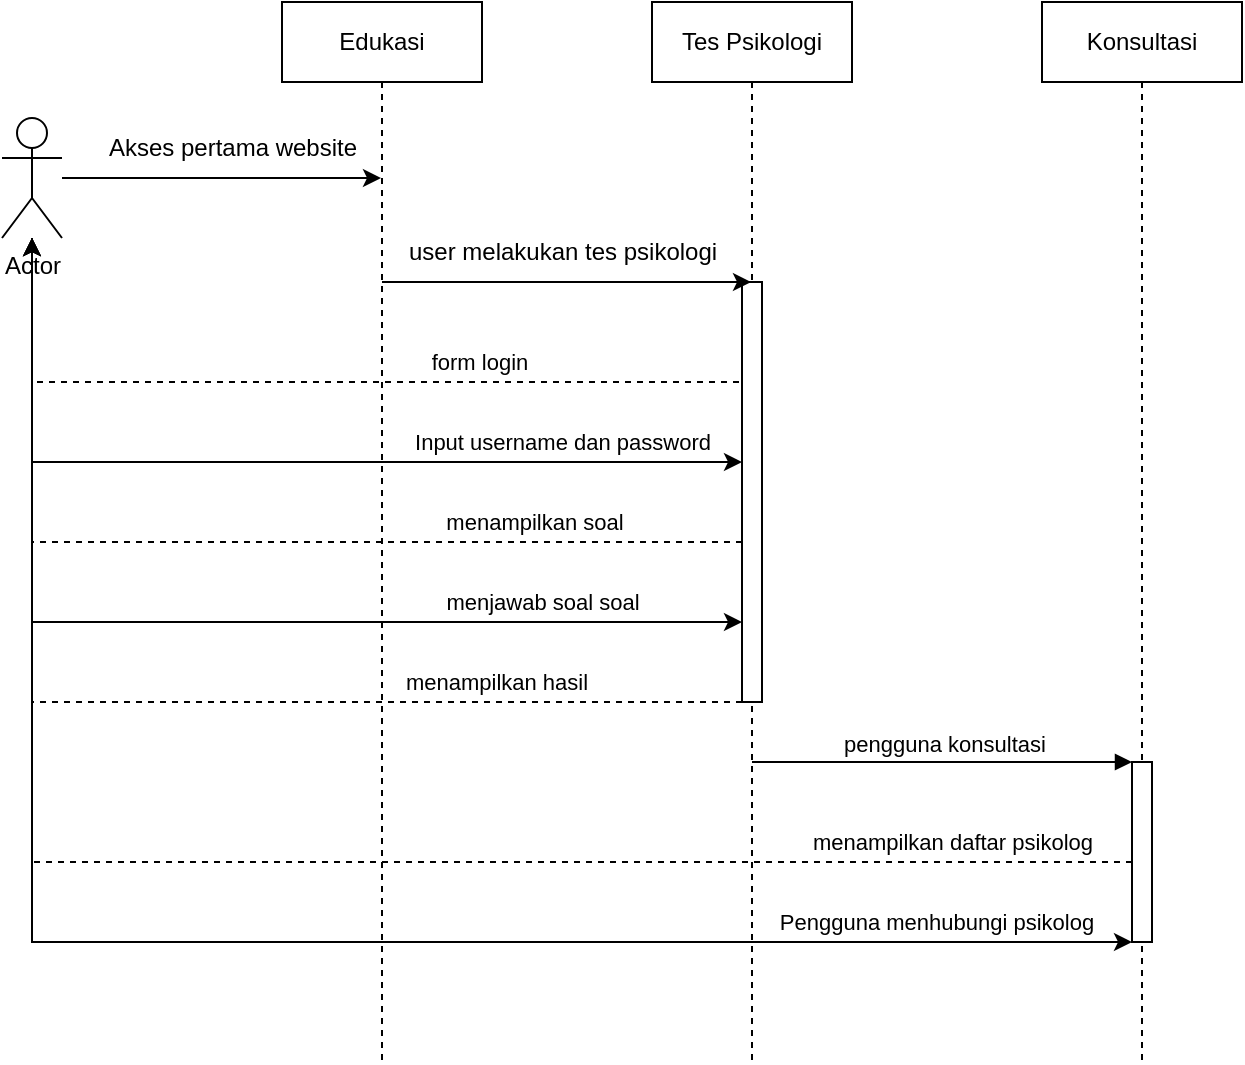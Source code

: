 <mxfile version="21.3.7" type="github">
  <diagram name="Page-1" id="2YBvvXClWsGukQMizWep">
    <mxGraphModel dx="1300" dy="774" grid="1" gridSize="10" guides="1" tooltips="1" connect="1" arrows="1" fold="1" page="1" pageScale="1" pageWidth="850" pageHeight="1100" math="0" shadow="0">
      <root>
        <mxCell id="0" />
        <mxCell id="1" parent="0" />
        <mxCell id="7bNpzZG_DTeE9gFEztuL-13" style="edgeStyle=elbowEdgeStyle;rounded=0;orthogonalLoop=1;jettySize=auto;html=1;elbow=vertical;curved=0;dashed=1;" edge="1" parent="1" source="aM9ryv3xv72pqoxQDRHE-5" target="7bNpzZG_DTeE9gFEztuL-4">
          <mxGeometry relative="1" as="geometry">
            <Array as="points">
              <mxPoint x="370" y="240" />
            </Array>
          </mxGeometry>
        </mxCell>
        <mxCell id="7bNpzZG_DTeE9gFEztuL-18" value="form login&amp;nbsp;" style="edgeLabel;html=1;align=center;verticalAlign=middle;resizable=0;points=[];" vertex="1" connectable="0" parent="7bNpzZG_DTeE9gFEztuL-13">
          <mxGeometry x="-0.532" y="3" relative="1" as="geometry">
            <mxPoint x="-34" y="-13" as="offset" />
          </mxGeometry>
        </mxCell>
        <mxCell id="7bNpzZG_DTeE9gFEztuL-19" value="Input username dan password" style="edgeLabel;html=1;align=center;verticalAlign=middle;resizable=0;points=[];" vertex="1" connectable="0" parent="7bNpzZG_DTeE9gFEztuL-13">
          <mxGeometry x="-0.532" y="3" relative="1" as="geometry">
            <mxPoint x="6" y="27" as="offset" />
          </mxGeometry>
        </mxCell>
        <mxCell id="7bNpzZG_DTeE9gFEztuL-24" value="menjawab soal soal" style="edgeLabel;html=1;align=center;verticalAlign=middle;resizable=0;points=[];" vertex="1" connectable="0" parent="7bNpzZG_DTeE9gFEztuL-13">
          <mxGeometry x="-0.532" y="3" relative="1" as="geometry">
            <mxPoint x="-4" y="107" as="offset" />
          </mxGeometry>
        </mxCell>
        <mxCell id="aM9ryv3xv72pqoxQDRHE-5" value="Tes Psikologi" style="shape=umlLifeline;perimeter=lifelinePerimeter;whiteSpace=wrap;html=1;container=0;dropTarget=0;collapsible=0;recursiveResize=0;outlineConnect=0;portConstraint=eastwest;newEdgeStyle={&quot;edgeStyle&quot;:&quot;elbowEdgeStyle&quot;,&quot;elbow&quot;:&quot;vertical&quot;,&quot;curved&quot;:0,&quot;rounded&quot;:0};" parent="1" vertex="1">
          <mxGeometry x="425" y="50" width="100" height="530" as="geometry" />
        </mxCell>
        <mxCell id="7bNpzZG_DTeE9gFEztuL-27" value="" style="html=1;points=[];perimeter=orthogonalPerimeter;outlineConnect=0;targetShapes=umlLifeline;portConstraint=eastwest;newEdgeStyle={&quot;edgeStyle&quot;:&quot;elbowEdgeStyle&quot;,&quot;elbow&quot;:&quot;vertical&quot;,&quot;curved&quot;:0,&quot;rounded&quot;:0};" vertex="1" parent="aM9ryv3xv72pqoxQDRHE-5">
          <mxGeometry x="45" y="140" width="10" height="210" as="geometry" />
        </mxCell>
        <mxCell id="7bNpzZG_DTeE9gFEztuL-1" value="Konsultasi" style="shape=umlLifeline;perimeter=lifelinePerimeter;whiteSpace=wrap;html=1;container=0;dropTarget=0;collapsible=0;recursiveResize=0;outlineConnect=0;portConstraint=eastwest;newEdgeStyle={&quot;edgeStyle&quot;:&quot;elbowEdgeStyle&quot;,&quot;elbow&quot;:&quot;vertical&quot;,&quot;curved&quot;:0,&quot;rounded&quot;:0};" vertex="1" parent="1">
          <mxGeometry x="620" y="50" width="100" height="530" as="geometry" />
        </mxCell>
        <mxCell id="7bNpzZG_DTeE9gFEztuL-33" value="" style="html=1;points=[];perimeter=orthogonalPerimeter;outlineConnect=0;targetShapes=umlLifeline;portConstraint=eastwest;newEdgeStyle={&quot;edgeStyle&quot;:&quot;elbowEdgeStyle&quot;,&quot;elbow&quot;:&quot;vertical&quot;,&quot;curved&quot;:0,&quot;rounded&quot;:0};" vertex="1" parent="7bNpzZG_DTeE9gFEztuL-1">
          <mxGeometry x="45" y="380" width="10" height="90" as="geometry" />
        </mxCell>
        <mxCell id="7bNpzZG_DTeE9gFEztuL-9" style="edgeStyle=elbowEdgeStyle;rounded=0;orthogonalLoop=1;jettySize=auto;html=1;elbow=vertical;curved=0;" edge="1" parent="1" source="7bNpzZG_DTeE9gFEztuL-3" target="aM9ryv3xv72pqoxQDRHE-5">
          <mxGeometry relative="1" as="geometry">
            <Array as="points">
              <mxPoint x="380" y="190" />
            </Array>
          </mxGeometry>
        </mxCell>
        <mxCell id="7bNpzZG_DTeE9gFEztuL-3" value="Edukasi" style="shape=umlLifeline;perimeter=lifelinePerimeter;whiteSpace=wrap;html=1;container=0;dropTarget=0;collapsible=0;recursiveResize=0;outlineConnect=0;portConstraint=eastwest;newEdgeStyle={&quot;edgeStyle&quot;:&quot;elbowEdgeStyle&quot;,&quot;elbow&quot;:&quot;vertical&quot;,&quot;curved&quot;:0,&quot;rounded&quot;:0};" vertex="1" parent="1">
          <mxGeometry x="240" y="50" width="100" height="530" as="geometry" />
        </mxCell>
        <mxCell id="7bNpzZG_DTeE9gFEztuL-6" style="edgeStyle=orthogonalEdgeStyle;rounded=0;orthogonalLoop=1;jettySize=auto;html=1;" edge="1" parent="1" source="7bNpzZG_DTeE9gFEztuL-4" target="7bNpzZG_DTeE9gFEztuL-3">
          <mxGeometry relative="1" as="geometry">
            <Array as="points">
              <mxPoint x="260" y="140" />
              <mxPoint x="260" y="140" />
            </Array>
          </mxGeometry>
        </mxCell>
        <mxCell id="7bNpzZG_DTeE9gFEztuL-16" style="edgeStyle=orthogonalEdgeStyle;rounded=0;orthogonalLoop=1;jettySize=auto;html=1;" edge="1" parent="1" source="7bNpzZG_DTeE9gFEztuL-4">
          <mxGeometry relative="1" as="geometry">
            <mxPoint x="470" y="280" as="targetPoint" />
            <Array as="points">
              <mxPoint x="115" y="280" />
            </Array>
          </mxGeometry>
        </mxCell>
        <mxCell id="7bNpzZG_DTeE9gFEztuL-4" value="Actor" style="shape=umlActor;verticalLabelPosition=bottom;verticalAlign=top;html=1;outlineConnect=0;" vertex="1" parent="1">
          <mxGeometry x="100" y="108" width="30" height="60" as="geometry" />
        </mxCell>
        <mxCell id="7bNpzZG_DTeE9gFEztuL-8" value="&lt;font style=&quot;font-size: 12px;&quot;&gt;Akses pertama website&lt;/font&gt;" style="text;html=1;align=center;verticalAlign=middle;resizable=0;points=[];autosize=1;strokeColor=none;fillColor=none;" vertex="1" parent="1">
          <mxGeometry x="140" y="108" width="150" height="30" as="geometry" />
        </mxCell>
        <mxCell id="7bNpzZG_DTeE9gFEztuL-10" value="user melakukan tes psikologi" style="text;html=1;align=center;verticalAlign=middle;resizable=0;points=[];autosize=1;strokeColor=none;fillColor=none;" vertex="1" parent="1">
          <mxGeometry x="290" y="160" width="180" height="30" as="geometry" />
        </mxCell>
        <mxCell id="7bNpzZG_DTeE9gFEztuL-20" style="edgeStyle=elbowEdgeStyle;rounded=0;orthogonalLoop=1;jettySize=auto;html=1;elbow=vertical;curved=0;dashed=1;" edge="1" parent="1" source="7bNpzZG_DTeE9gFEztuL-27" target="7bNpzZG_DTeE9gFEztuL-4">
          <mxGeometry relative="1" as="geometry">
            <mxPoint x="460" y="320" as="sourcePoint" />
            <mxPoint x="110" y="270" as="targetPoint" />
            <Array as="points">
              <mxPoint x="450" y="320" />
              <mxPoint x="365" y="342" />
            </Array>
          </mxGeometry>
        </mxCell>
        <mxCell id="7bNpzZG_DTeE9gFEztuL-21" value="menampilkan soal" style="edgeLabel;html=1;align=center;verticalAlign=middle;resizable=0;points=[];" vertex="1" connectable="0" parent="7bNpzZG_DTeE9gFEztuL-20">
          <mxGeometry x="-0.532" y="3" relative="1" as="geometry">
            <mxPoint x="14" y="-13" as="offset" />
          </mxGeometry>
        </mxCell>
        <mxCell id="7bNpzZG_DTeE9gFEztuL-23" style="edgeStyle=orthogonalEdgeStyle;rounded=0;orthogonalLoop=1;jettySize=auto;html=1;" edge="1" parent="1" source="7bNpzZG_DTeE9gFEztuL-4">
          <mxGeometry relative="1" as="geometry">
            <mxPoint x="110" y="178" as="sourcePoint" />
            <mxPoint x="470" y="360" as="targetPoint" />
            <Array as="points">
              <mxPoint x="115" y="360" />
            </Array>
          </mxGeometry>
        </mxCell>
        <mxCell id="7bNpzZG_DTeE9gFEztuL-25" style="edgeStyle=elbowEdgeStyle;rounded=0;orthogonalLoop=1;jettySize=auto;html=1;elbow=vertical;curved=0;dashed=1;" edge="1" parent="1" source="7bNpzZG_DTeE9gFEztuL-27" target="7bNpzZG_DTeE9gFEztuL-4">
          <mxGeometry relative="1" as="geometry">
            <mxPoint x="450" y="400" as="sourcePoint" />
            <mxPoint x="110" y="250" as="targetPoint" />
            <Array as="points">
              <mxPoint x="440" y="400" />
              <mxPoint x="440" y="390" />
              <mxPoint x="445" y="402" />
              <mxPoint x="360" y="424" />
            </Array>
          </mxGeometry>
        </mxCell>
        <mxCell id="7bNpzZG_DTeE9gFEztuL-26" value="menampilkan hasil" style="edgeLabel;html=1;align=center;verticalAlign=middle;resizable=0;points=[];" vertex="1" connectable="0" parent="7bNpzZG_DTeE9gFEztuL-25">
          <mxGeometry x="-0.532" y="3" relative="1" as="geometry">
            <mxPoint x="14" y="-13" as="offset" />
          </mxGeometry>
        </mxCell>
        <mxCell id="7bNpzZG_DTeE9gFEztuL-28" value="pengguna konsultasi" style="html=1;verticalAlign=bottom;endArrow=block;edgeStyle=elbowEdgeStyle;elbow=vertical;curved=0;rounded=0;" edge="1" parent="1" source="aM9ryv3xv72pqoxQDRHE-5" target="7bNpzZG_DTeE9gFEztuL-33">
          <mxGeometry x="0.004" width="80" relative="1" as="geometry">
            <mxPoint x="480" y="430.27" as="sourcePoint" />
            <mxPoint x="560" y="430.27" as="targetPoint" />
            <Array as="points">
              <mxPoint x="560" y="430" />
              <mxPoint x="580" y="430" />
            </Array>
            <mxPoint as="offset" />
          </mxGeometry>
        </mxCell>
        <mxCell id="7bNpzZG_DTeE9gFEztuL-29" style="edgeStyle=elbowEdgeStyle;rounded=0;orthogonalLoop=1;jettySize=auto;html=1;elbow=vertical;curved=0;dashed=1;" edge="1" parent="1" source="7bNpzZG_DTeE9gFEztuL-33" target="7bNpzZG_DTeE9gFEztuL-4">
          <mxGeometry relative="1" as="geometry">
            <mxPoint x="650" y="480" as="sourcePoint" />
            <mxPoint x="115" y="250" as="targetPoint" />
            <Array as="points">
              <mxPoint x="115" y="480" />
              <mxPoint x="440" y="472" />
              <mxPoint x="445" y="484" />
              <mxPoint x="360" y="506" />
            </Array>
          </mxGeometry>
        </mxCell>
        <mxCell id="7bNpzZG_DTeE9gFEztuL-30" value="menampilkan daftar psikolog" style="edgeLabel;html=1;align=center;verticalAlign=middle;resizable=0;points=[];" vertex="1" connectable="0" parent="7bNpzZG_DTeE9gFEztuL-29">
          <mxGeometry x="-0.532" y="3" relative="1" as="geometry">
            <mxPoint x="111" y="-13" as="offset" />
          </mxGeometry>
        </mxCell>
        <mxCell id="7bNpzZG_DTeE9gFEztuL-31" style="edgeStyle=orthogonalEdgeStyle;rounded=0;orthogonalLoop=1;jettySize=auto;html=1;" edge="1" parent="1" target="7bNpzZG_DTeE9gFEztuL-33">
          <mxGeometry relative="1" as="geometry">
            <mxPoint x="115" y="358" as="sourcePoint" />
            <mxPoint x="470" y="550" as="targetPoint" />
            <Array as="points">
              <mxPoint x="115" y="520" />
            </Array>
          </mxGeometry>
        </mxCell>
        <mxCell id="7bNpzZG_DTeE9gFEztuL-32" value="Pengguna menhubungi psikolog" style="edgeLabel;html=1;align=center;verticalAlign=middle;resizable=0;points=[];" vertex="1" connectable="0" parent="7bNpzZG_DTeE9gFEztuL-31">
          <mxGeometry x="0.751" y="3" relative="1" as="geometry">
            <mxPoint x="-10" y="-7" as="offset" />
          </mxGeometry>
        </mxCell>
      </root>
    </mxGraphModel>
  </diagram>
</mxfile>

